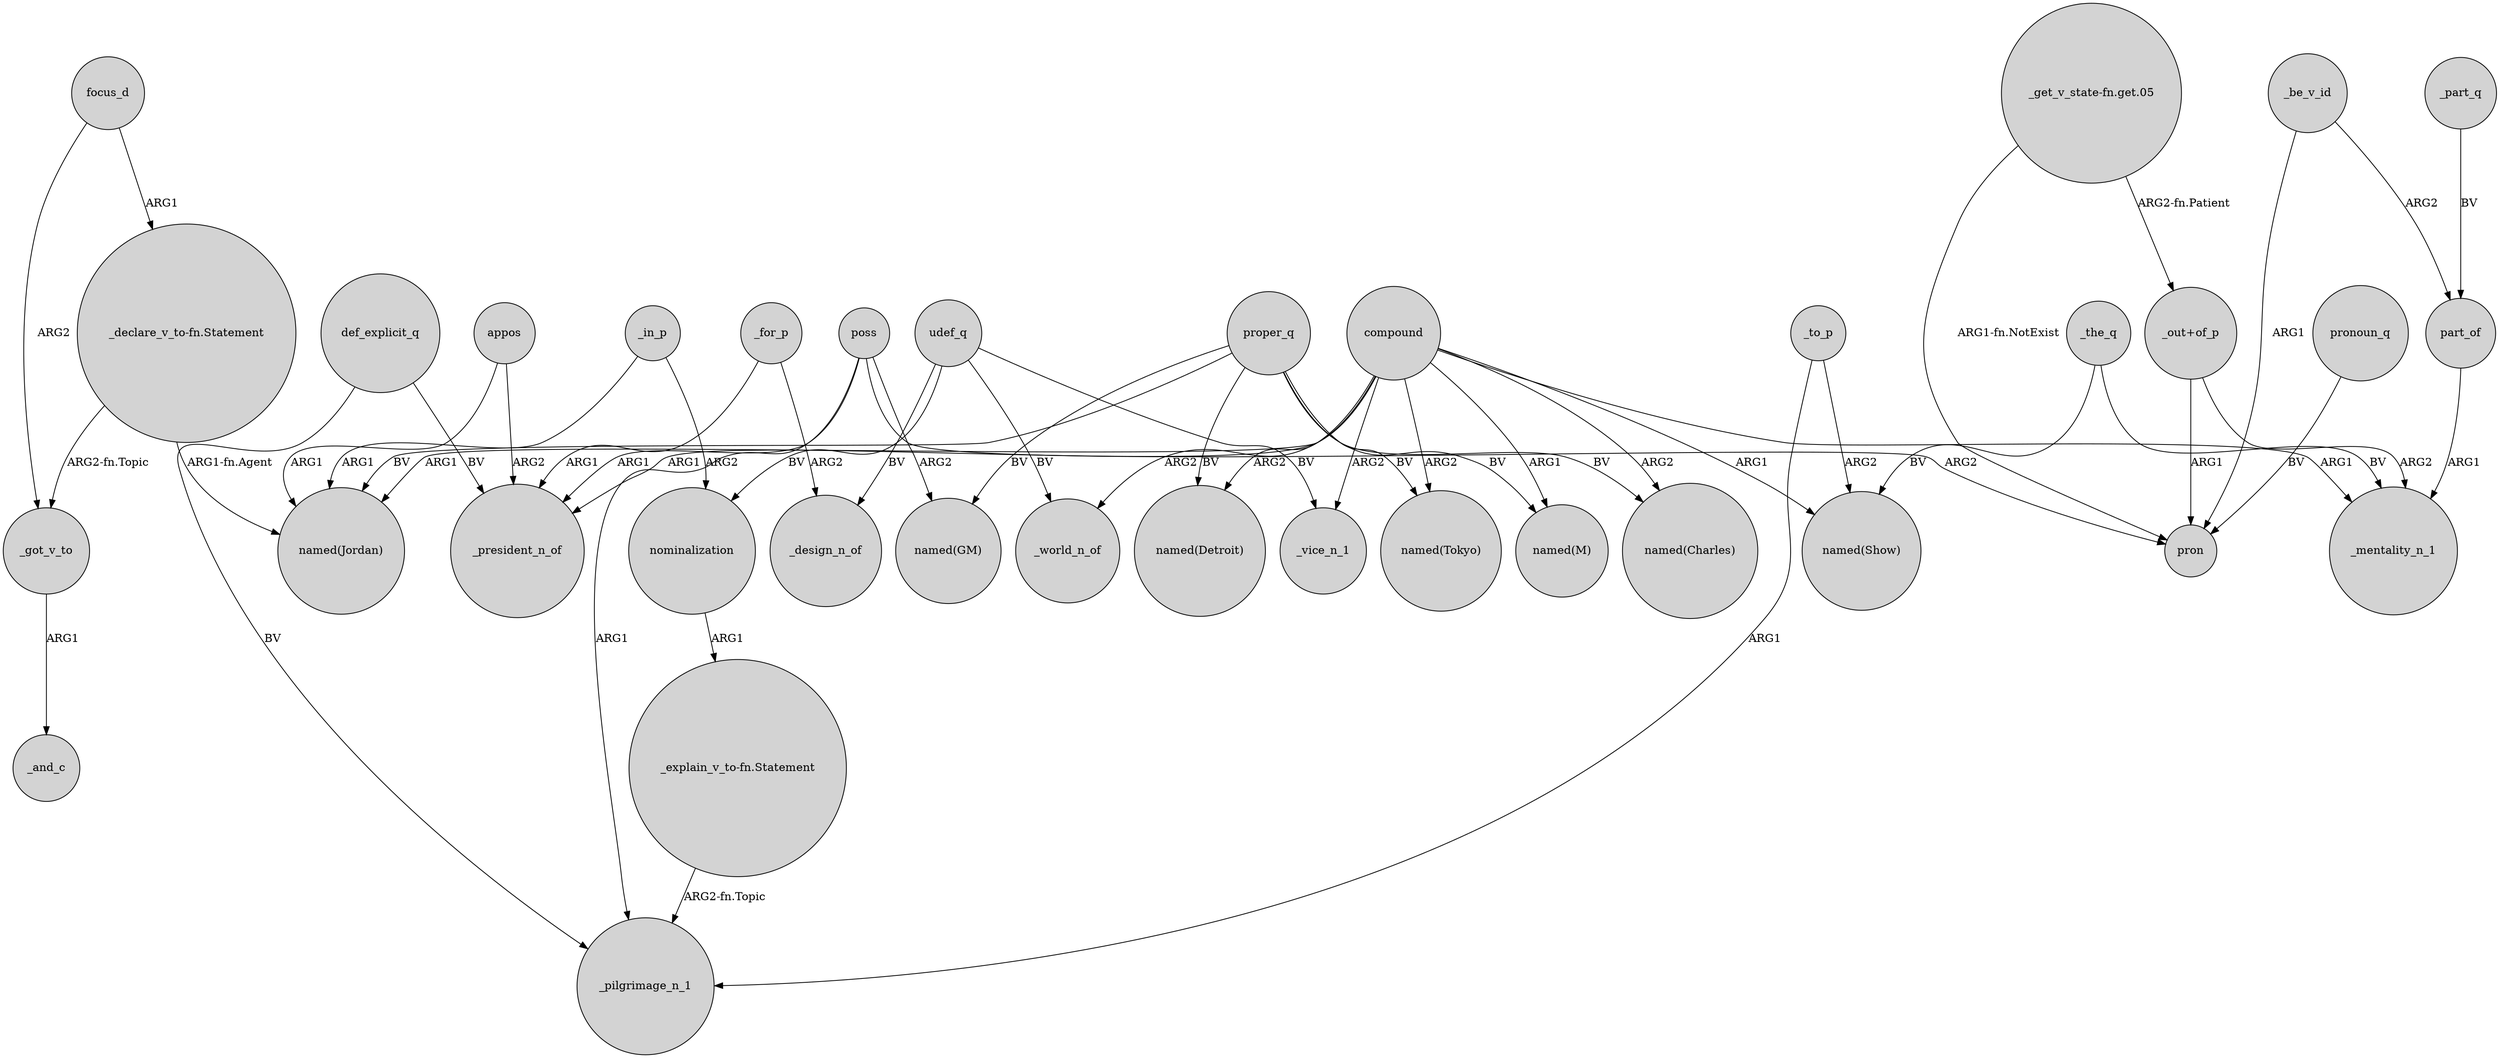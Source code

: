 digraph {
	node [shape=circle style=filled]
	compound -> "named(Tokyo)" [label=ARG2]
	compound -> _vice_n_1 [label=ARG2]
	_the_q -> _mentality_n_1 [label=BV]
	proper_q -> "named(Jordan)" [label=BV]
	poss -> "named(GM)" [label=ARG2]
	"_explain_v_to-fn.Statement" -> _pilgrimage_n_1 [label="ARG2-fn.Topic"]
	poss -> pron [label=ARG2]
	compound -> "named(Jordan)" [label=ARG1]
	_in_p -> "named(Jordan)" [label=ARG1]
	focus_d -> _got_v_to [label=ARG2]
	compound -> _world_n_of [label=ARG2]
	"_declare_v_to-fn.Statement" -> _got_v_to [label="ARG2-fn.Topic"]
	nominalization -> "_explain_v_to-fn.Statement" [label=ARG1]
	proper_q -> "named(Detroit)" [label=BV]
	proper_q -> "named(GM)" [label=BV]
	udef_q -> _world_n_of [label=BV]
	_the_q -> "named(Show)" [label=BV]
	proper_q -> "named(Tokyo)" [label=BV]
	proper_q -> "named(M)" [label=BV]
	_be_v_id -> pron [label=ARG1]
	"_get_v_state-fn.get.05" -> "_out+of_p" [label="ARG2-fn.Patient"]
	udef_q -> _vice_n_1 [label=BV]
	_part_q -> part_of [label=BV]
	_to_p -> "named(Show)" [label=ARG2]
	"_get_v_state-fn.get.05" -> pron [label="ARG1-fn.NotExist"]
	poss -> _president_n_of [label=ARG1]
	appos -> _president_n_of [label=ARG2]
	pronoun_q -> pron [label=BV]
	compound -> "named(M)" [label=ARG1]
	compound -> _president_n_of [label=ARG1]
	focus_d -> "_declare_v_to-fn.Statement" [label=ARG1]
	part_of -> _mentality_n_1 [label=ARG1]
	_for_p -> _design_n_of [label=ARG2]
	def_explicit_q -> _president_n_of [label=BV]
	def_explicit_q -> _pilgrimage_n_1 [label=BV]
	_to_p -> _pilgrimage_n_1 [label=ARG1]
	"_out+of_p" -> pron [label=ARG1]
	"_declare_v_to-fn.Statement" -> "named(Jordan)" [label="ARG1-fn.Agent"]
	poss -> _pilgrimage_n_1 [label=ARG1]
	compound -> "named(Show)" [label=ARG1]
	udef_q -> nominalization [label=BV]
	_got_v_to -> _and_c [label=ARG1]
	udef_q -> _design_n_of [label=BV]
	proper_q -> "named(Charles)" [label=BV]
	_for_p -> _president_n_of [label=ARG1]
	compound -> _mentality_n_1 [label=ARG1]
	compound -> "named(Charles)" [label=ARG2]
	_in_p -> nominalization [label=ARG2]
	_be_v_id -> part_of [label=ARG2]
	"_out+of_p" -> _mentality_n_1 [label=ARG2]
	appos -> "named(Jordan)" [label=ARG1]
	compound -> "named(Detroit)" [label=ARG2]
}
